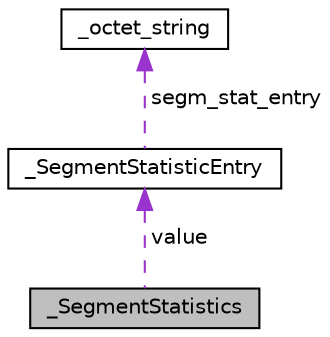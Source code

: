 digraph "_SegmentStatistics"
{
  edge [fontname="Helvetica",fontsize="10",labelfontname="Helvetica",labelfontsize="10"];
  node [fontname="Helvetica",fontsize="10",shape=record];
  Node1 [label="_SegmentStatistics",height=0.2,width=0.4,color="black", fillcolor="grey75", style="filled", fontcolor="black"];
  Node2 -> Node1 [dir="back",color="darkorchid3",fontsize="10",style="dashed",label=" value" ,fontname="Helvetica"];
  Node2 [label="_SegmentStatisticEntry",height=0.2,width=0.4,color="black", fillcolor="white", style="filled",URL="$struct___segment_statistic_entry.html"];
  Node3 -> Node2 [dir="back",color="darkorchid3",fontsize="10",style="dashed",label=" segm_stat_entry" ,fontname="Helvetica"];
  Node3 [label="_octet_string",height=0.2,width=0.4,color="black", fillcolor="white", style="filled",URL="$struct__octet__string.html"];
}

